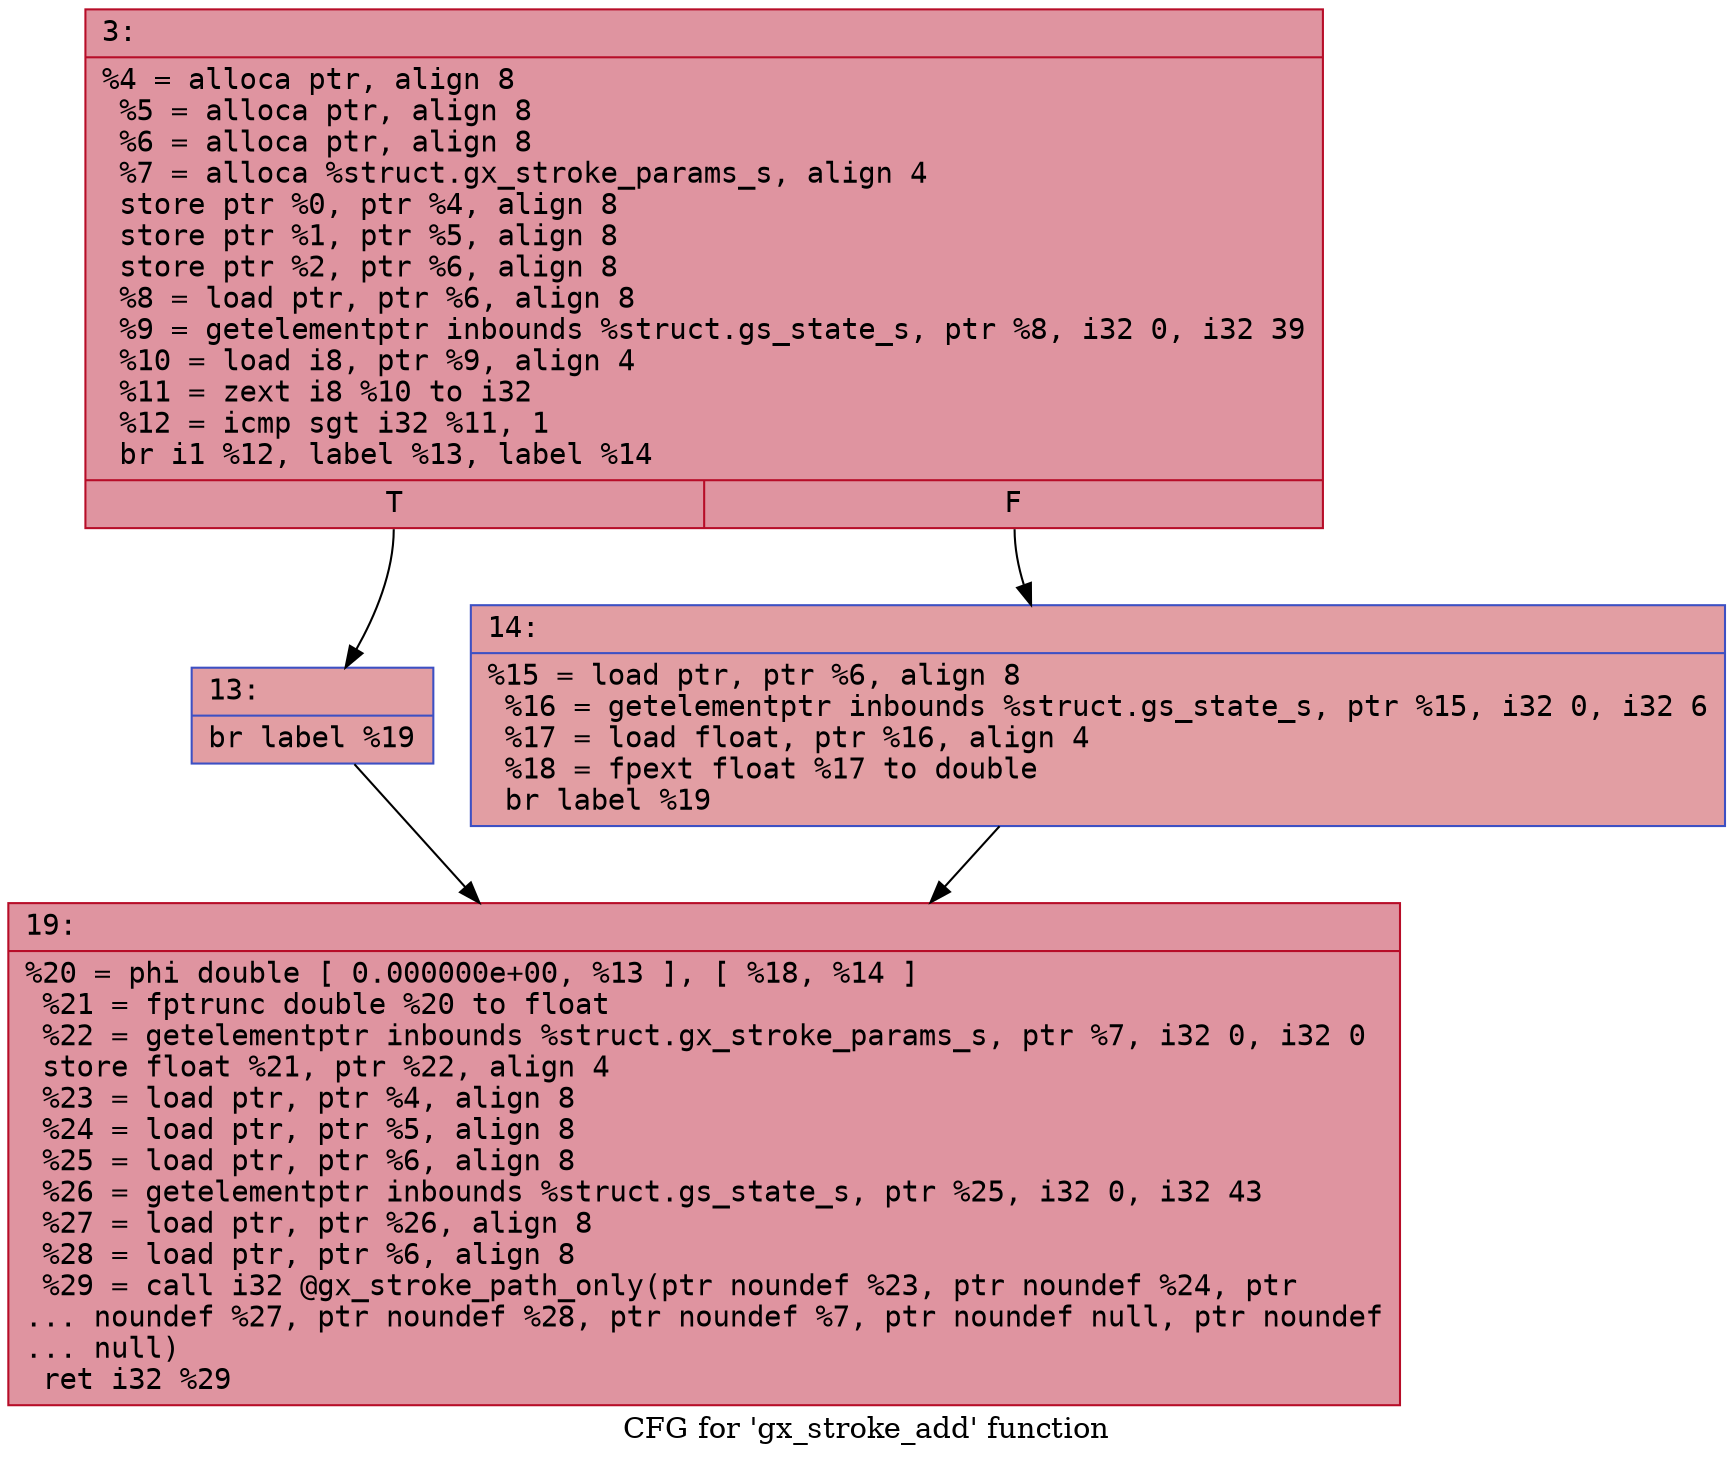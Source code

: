 digraph "CFG for 'gx_stroke_add' function" {
	label="CFG for 'gx_stroke_add' function";

	Node0x6000023e2170 [shape=record,color="#b70d28ff", style=filled, fillcolor="#b70d2870" fontname="Courier",label="{3:\l|  %4 = alloca ptr, align 8\l  %5 = alloca ptr, align 8\l  %6 = alloca ptr, align 8\l  %7 = alloca %struct.gx_stroke_params_s, align 4\l  store ptr %0, ptr %4, align 8\l  store ptr %1, ptr %5, align 8\l  store ptr %2, ptr %6, align 8\l  %8 = load ptr, ptr %6, align 8\l  %9 = getelementptr inbounds %struct.gs_state_s, ptr %8, i32 0, i32 39\l  %10 = load i8, ptr %9, align 4\l  %11 = zext i8 %10 to i32\l  %12 = icmp sgt i32 %11, 1\l  br i1 %12, label %13, label %14\l|{<s0>T|<s1>F}}"];
	Node0x6000023e2170:s0 -> Node0x6000023e21c0[tooltip="3 -> 13\nProbability 50.00%" ];
	Node0x6000023e2170:s1 -> Node0x6000023e2210[tooltip="3 -> 14\nProbability 50.00%" ];
	Node0x6000023e21c0 [shape=record,color="#3d50c3ff", style=filled, fillcolor="#be242e70" fontname="Courier",label="{13:\l|  br label %19\l}"];
	Node0x6000023e21c0 -> Node0x6000023e2260[tooltip="13 -> 19\nProbability 100.00%" ];
	Node0x6000023e2210 [shape=record,color="#3d50c3ff", style=filled, fillcolor="#be242e70" fontname="Courier",label="{14:\l|  %15 = load ptr, ptr %6, align 8\l  %16 = getelementptr inbounds %struct.gs_state_s, ptr %15, i32 0, i32 6\l  %17 = load float, ptr %16, align 4\l  %18 = fpext float %17 to double\l  br label %19\l}"];
	Node0x6000023e2210 -> Node0x6000023e2260[tooltip="14 -> 19\nProbability 100.00%" ];
	Node0x6000023e2260 [shape=record,color="#b70d28ff", style=filled, fillcolor="#b70d2870" fontname="Courier",label="{19:\l|  %20 = phi double [ 0.000000e+00, %13 ], [ %18, %14 ]\l  %21 = fptrunc double %20 to float\l  %22 = getelementptr inbounds %struct.gx_stroke_params_s, ptr %7, i32 0, i32 0\l  store float %21, ptr %22, align 4\l  %23 = load ptr, ptr %4, align 8\l  %24 = load ptr, ptr %5, align 8\l  %25 = load ptr, ptr %6, align 8\l  %26 = getelementptr inbounds %struct.gs_state_s, ptr %25, i32 0, i32 43\l  %27 = load ptr, ptr %26, align 8\l  %28 = load ptr, ptr %6, align 8\l  %29 = call i32 @gx_stroke_path_only(ptr noundef %23, ptr noundef %24, ptr\l... noundef %27, ptr noundef %28, ptr noundef %7, ptr noundef null, ptr noundef\l... null)\l  ret i32 %29\l}"];
}
